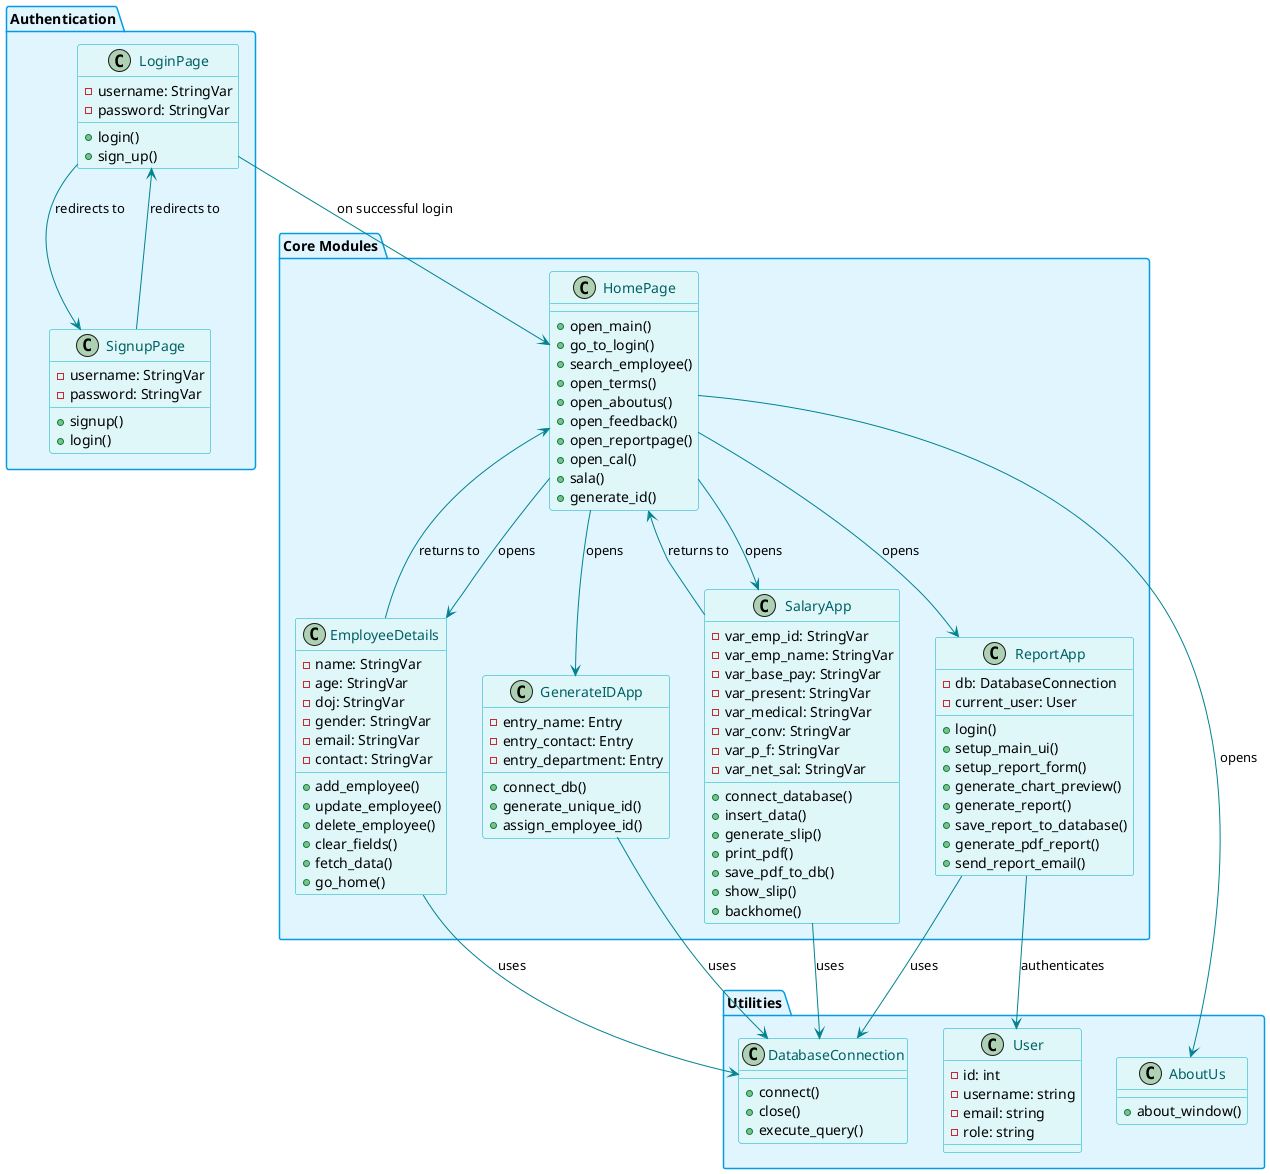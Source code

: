 ' @startuml
' entity "employees" {
'     *id : int <<PK>> [auto_increment] <<NOT NULL>>
'     *emp_id : varchar(255) <<NULL>>
'     *name : varchar(100) <<NOT NULL>>
'     *age : int <<NOT NULL>>
'     *doj : date <<NOT NULL>>
'     *email : varchar(100) <<UNI>> <<NOT NULL>>
'     *gender : enum('Male', 'Female') <<NOT NULL>>
'     *contact : varchar(15) <<UNI>> <<NOT NULL>>
'     *address : text <<NOT NULL>>
' }

' entity "employee_salary" {
'     *emp_id : varchar(10) <<PK>> <<NOT NULL>>
'     *emp_name : varchar(100) <<NULL>>
'     *base_pay : decimal(10,2) <<NULL>>
'     *present_days : int <<NULL>>
'     *medical : decimal(10,2) <<NULL>>
'     *conveyance : decimal(10,2) <<NULL>>
'     *pf : decimal(10,2) <<NULL>>
'     *net_salary : decimal(10,2) <<NULL>>
' }

' entity "reports" {
'     *id : int <<PK>> [auto_increment] <<NOT NULL>>
'     *emp_id : varchar(10) <<NOT NULL>>
'     *pdf_file : longblob <<NOT NULL>>
'     *report_type : varchar(100) <<NOT NULL>>
'     *created_date : date <<NOT NULL>>
'     *created_by : varchar(100) <<NOT NULL>>
' }

' entity "salary_slips" {
'     *id : int <<PK>> [auto_increment] <<NOT NULL>>
'     *emp_id : varchar(10) <<NOT NULL>>
'     *pdf_file : longblob <<NOT NULL>>
' }

' entity "users" {
'     *id : int <<PK>> [auto_increment] <<NOT NULL>>
'     *username : varchar(50) <<UNI>> <<NOT NULL>>
'     *password : varchar(255) <<NOT NULL>>
' }

' ' Relationships
' employees ||--o| employee_salary : has
' employees ||--o| reports : generates
' employees ||--o| salary_slips : receives
' users ||--o| reports : manages

' @enduml

@startuml Employee Management System

' Define the styles and colors
skinparam backgroundColor #FFFFFF
skinparam classBackgroundColor #E0F7FA
skinparam classBorderColor #00ACC1
skinparam classArrowColor #00838F
skinparam classFontColor #006064
skinparam classFontSize 14
skinparam classFontName Arial
skinparam packageBackgroundColor #E1F5FE
skinparam packageBorderColor #039BE5

' Define the packages
package "Authentication" {
  class "LoginPage" {
    - username: StringVar
    - password: StringVar
    + login()
    + sign_up()
  }
  
  class "SignupPage" {
    - username: StringVar
    - password: StringVar
    + signup()
    + login()
  }
}

package "Core Modules" {
  class "HomePage" {
    + open_main()
    + go_to_login()
    + search_employee()
    + open_terms()
    + open_aboutus()
    + open_feedback()
    + open_reportpage()
    + open_cal()
    + sala()
    + generate_id()
  }
  
  class "EmployeeDetails" {
    - name: StringVar
    - age: StringVar
    - doj: StringVar
    - gender: StringVar
    - email: StringVar
    - contact: StringVar
    + add_employee()
    + update_employee()
    + delete_employee()
    + clear_fields()
    + fetch_data()
    + go_home()
  }
  
  class "GenerateIDApp" {
    - entry_name: Entry
    - entry_contact: Entry
    - entry_department: Entry
    + connect_db()
    + generate_unique_id()
    + assign_employee_id()
  }
  
  class "SalaryApp" {
    - var_emp_id: StringVar
    - var_emp_name: StringVar
    - var_base_pay: StringVar
    - var_present: StringVar
    - var_medical: StringVar
    - var_conv: StringVar
    - var_p_f: StringVar
    - var_net_sal: StringVar
    + connect_database()
    + insert_data()
    + generate_slip()
    + print_pdf()
    + save_pdf_to_db()
    + show_slip()
    + backhome()
  }
  
  class "ReportApp" {
    - db: DatabaseConnection
    - current_user: User
    + login()
    + setup_main_ui()
    + setup_report_form()
    + generate_chart_preview()
    + generate_report()
    + save_report_to_database()
    + generate_pdf_report()
    + send_report_email()
  }
}

package "Utilities" {
  class "AboutUs" {
    + about_window()
  }
  
  class "DatabaseConnection" {
    + connect()
    + close()
    + execute_query()
  }
  
  class "User" {
    - id: int
    - username: string
    - email: string
    - role: string
  }
}

' Define the relationships
LoginPage --> SignupPage: redirects to
SignupPage --> LoginPage: redirects to
LoginPage --> HomePage: on successful login
HomePage --> EmployeeDetails: opens
HomePage --> SalaryApp: opens
HomePage --> GenerateIDApp: opens
HomePage --> ReportApp: opens
HomePage --> AboutUs: opens
EmployeeDetails --> HomePage: returns to
SalaryApp --> HomePage: returns to
ReportApp --> DatabaseConnection: uses
EmployeeDetails --> DatabaseConnection: uses
SalaryApp --> DatabaseConnection: uses
GenerateIDApp --> DatabaseConnection: uses
ReportApp --> User: authenticates

@enduml







